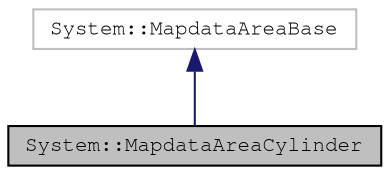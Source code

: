digraph "System::MapdataAreaCylinder"
{
 // LATEX_PDF_SIZE
  edge [fontname="FreeMono",fontsize="10",labelfontname="FreeMono",labelfontsize="10"];
  node [fontname="FreeMono",fontsize="10",shape=record];
  Node1 [label="System::MapdataAreaCylinder",height=0.2,width=0.4,color="black", fillcolor="grey75", style="filled", fontcolor="black",tooltip=" "];
  Node2 -> Node1 [dir="back",color="midnightblue",fontsize="10",style="solid",fontname="FreeMono"];
  Node2 [label="System::MapdataAreaBase",height=0.2,width=0.4,color="grey75", fillcolor="white", style="filled",URL="$class_system_1_1_mapdata_area_base.html",tooltip=" "];
}

